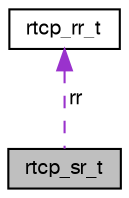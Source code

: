 digraph "rtcp_sr_t"
{
 // LATEX_PDF_SIZE
  bgcolor="transparent";
  edge [fontname="FreeSans",fontsize="10",labelfontname="FreeSans",labelfontsize="10"];
  node [fontname="FreeSans",fontsize="10",shape=record];
  Node1 [label="rtcp_sr_t",height=0.2,width=0.4,color="black", fillcolor="grey75", style="filled", fontcolor="black",tooltip=" "];
  Node2 -> Node1 [dir="back",color="darkorchid3",fontsize="10",style="dashed",label=" rr" ,fontname="FreeSans"];
  Node2 [label="rtcp_rr_t",height=0.2,width=0.4,color="black",URL="$a02140.html",tooltip="Reception report block."];
}
